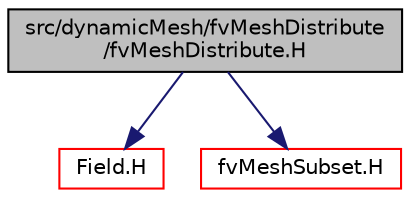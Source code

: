digraph "src/dynamicMesh/fvMeshDistribute/fvMeshDistribute.H"
{
  bgcolor="transparent";
  edge [fontname="Helvetica",fontsize="10",labelfontname="Helvetica",labelfontsize="10"];
  node [fontname="Helvetica",fontsize="10",shape=record];
  Node1 [label="src/dynamicMesh/fvMeshDistribute\l/fvMeshDistribute.H",height=0.2,width=0.4,color="black", fillcolor="grey75", style="filled", fontcolor="black"];
  Node1 -> Node2 [color="midnightblue",fontsize="10",style="solid",fontname="Helvetica"];
  Node2 [label="Field.H",height=0.2,width=0.4,color="red",URL="$a07956.html"];
  Node1 -> Node3 [color="midnightblue",fontsize="10",style="solid",fontname="Helvetica"];
  Node3 [label="fvMeshSubset.H",height=0.2,width=0.4,color="red",URL="$a05895.html"];
}
